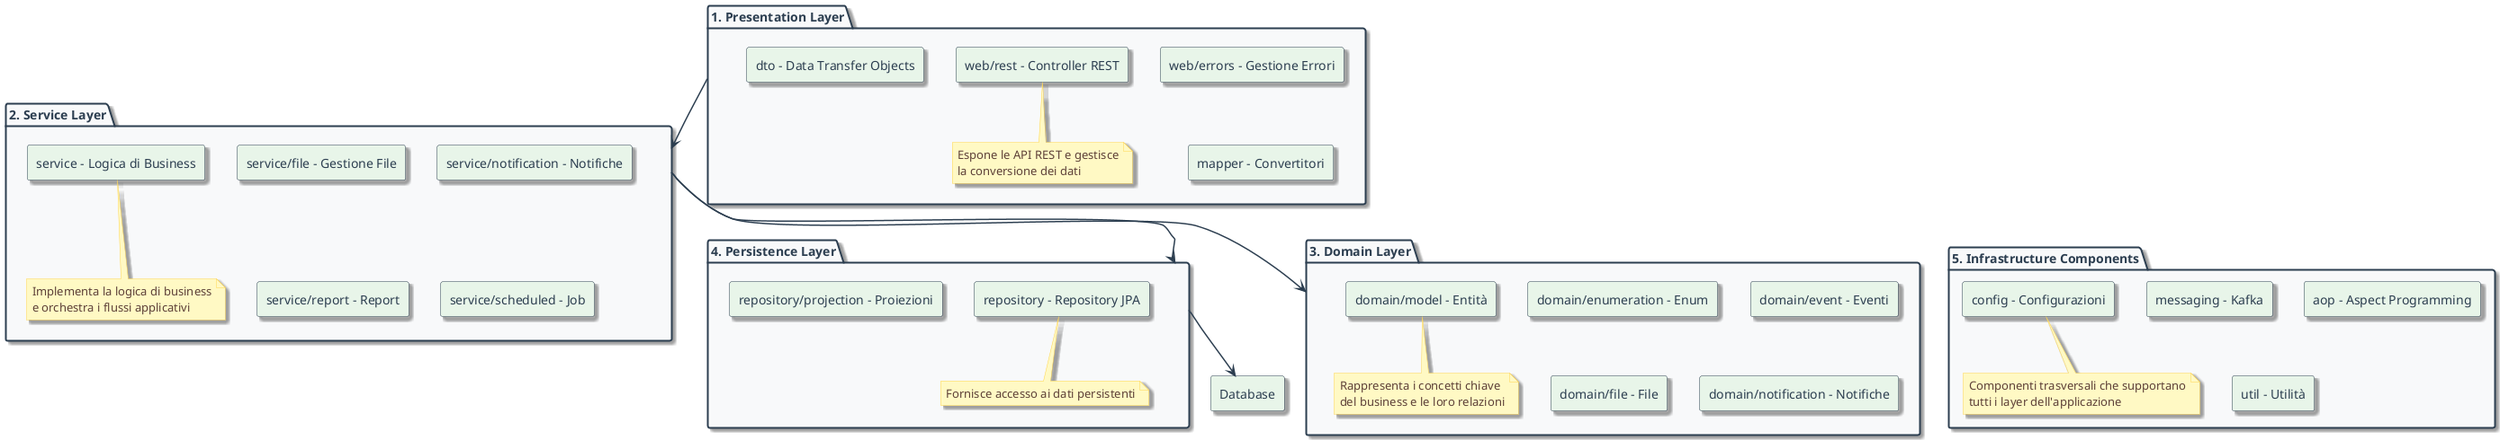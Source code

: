 @startuml "Cloud Services Business Monitoring - Software Architecture"

skinparam backgroundColor white

skinparam package {
  BackgroundColor #F8F9FA
  BorderColor #2C3E50
  FontColor #2C3E50
  BorderThickness 2
  Shadowing true
}

skinparam rectangle {
  BackgroundColor #E8F5E9
  BorderColor #2C3E50
  FontColor #2C3E50
  Shadowing true
}

skinparam arrow {
  Color #2C3E50
  FontColor #2C3E50
  Thickness 1.5
}

skinparam note {
  BackgroundColor #FFF9C4
  BorderColor #FFD54F
  FontColor #5D4037
  Shadowing true
}

package "1. Presentation Layer" as PresentationLayer {
  rectangle "web/rest - Controller REST" as RestController
  rectangle "web/errors - Gestione Errori" as ErrorHandler
  rectangle "dto - Data Transfer Objects" as DTO
  rectangle "mapper - Convertitori" as Mapper
  
  note bottom of RestController
    Espone le API REST e gestisce
    la conversione dei dati
  end note
}

package "2. Service Layer" as ServiceLayer {
  rectangle "service - Logica di Business" as Service
  rectangle "service/file - Gestione File" as FileService
  rectangle "service/notification - Notifiche" as NotificationService
  rectangle "service/report - Report" as ReportService
  rectangle "service/scheduled - Job" as ScheduledService
  
  note bottom of Service
    Implementa la logica di business
    e orchestra i flussi applicativi
  end note
}

package "3. Domain Layer" as DomainLayer {
  rectangle "domain/model - Entità" as DomainModel
  rectangle "domain/enumeration - Enum" as Enumeration
  rectangle "domain/event - Eventi" as DomainEvent
  rectangle "domain/file - File" as FileModel
  rectangle "domain/notification - Notifiche" as NotificationModel
  
  note bottom of DomainModel
    Rappresenta i concetti chiave
    del business e le loro relazioni
  end note
}

package "4. Persistence Layer" as PersistenceLayer {
  rectangle "repository - Repository JPA" as Repository
  rectangle "repository/projection - Proiezioni" as Projection
  
  note bottom of Repository
    Fornisce accesso ai dati persistenti
  end note
}

rectangle "Database" as DB

package "5. Infrastructure Components" as Infrastructure {
  rectangle "config - Configurazioni" as Config
  rectangle "messaging - Kafka" as Messaging
  rectangle "aop - Aspect Programming" as AOP
  rectangle "util - Utilità" as Util
  
  note bottom of Config
    Componenti trasversali che supportano
    tutti i layer dell'applicazione
  end note
}

PresentationLayer -down-> ServiceLayer
ServiceLayer -down-> DomainLayer
ServiceLayer -down-> PersistenceLayer
PersistenceLayer -down-> DB

@enduml